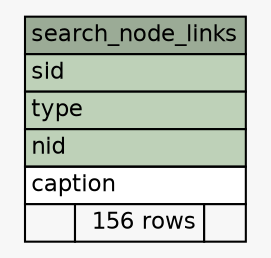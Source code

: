 // dot 2.30.1 on Mac OS X 10.8.3
// SchemaSpy rev 590
digraph "search_node_links" {
  graph [
    rankdir="RL"
    bgcolor="#f7f7f7"
    nodesep="0.18"
    ranksep="0.46"
    fontname="Helvetica"
    fontsize="11"
  ];
  node [
    fontname="Helvetica"
    fontsize="11"
    shape="plaintext"
  ];
  edge [
    arrowsize="0.8"
  ];
  "search_node_links" [
    label=<
    <TABLE BORDER="0" CELLBORDER="1" CELLSPACING="0" BGCOLOR="#ffffff">
      <TR><TD COLSPAN="3" BGCOLOR="#9bab96" ALIGN="CENTER">search_node_links</TD></TR>
      <TR><TD PORT="sid" COLSPAN="3" BGCOLOR="#bed1b8" ALIGN="LEFT">sid</TD></TR>
      <TR><TD PORT="type" COLSPAN="3" BGCOLOR="#bed1b8" ALIGN="LEFT">type</TD></TR>
      <TR><TD PORT="nid" COLSPAN="3" BGCOLOR="#bed1b8" ALIGN="LEFT">nid</TD></TR>
      <TR><TD PORT="caption" COLSPAN="3" ALIGN="LEFT">caption</TD></TR>
      <TR><TD ALIGN="LEFT" BGCOLOR="#f7f7f7">  </TD><TD ALIGN="RIGHT" BGCOLOR="#f7f7f7">156 rows</TD><TD ALIGN="RIGHT" BGCOLOR="#f7f7f7">  </TD></TR>
    </TABLE>>
    URL="tables/search_node_links.html"
    tooltip="search_node_links"
  ];
}
